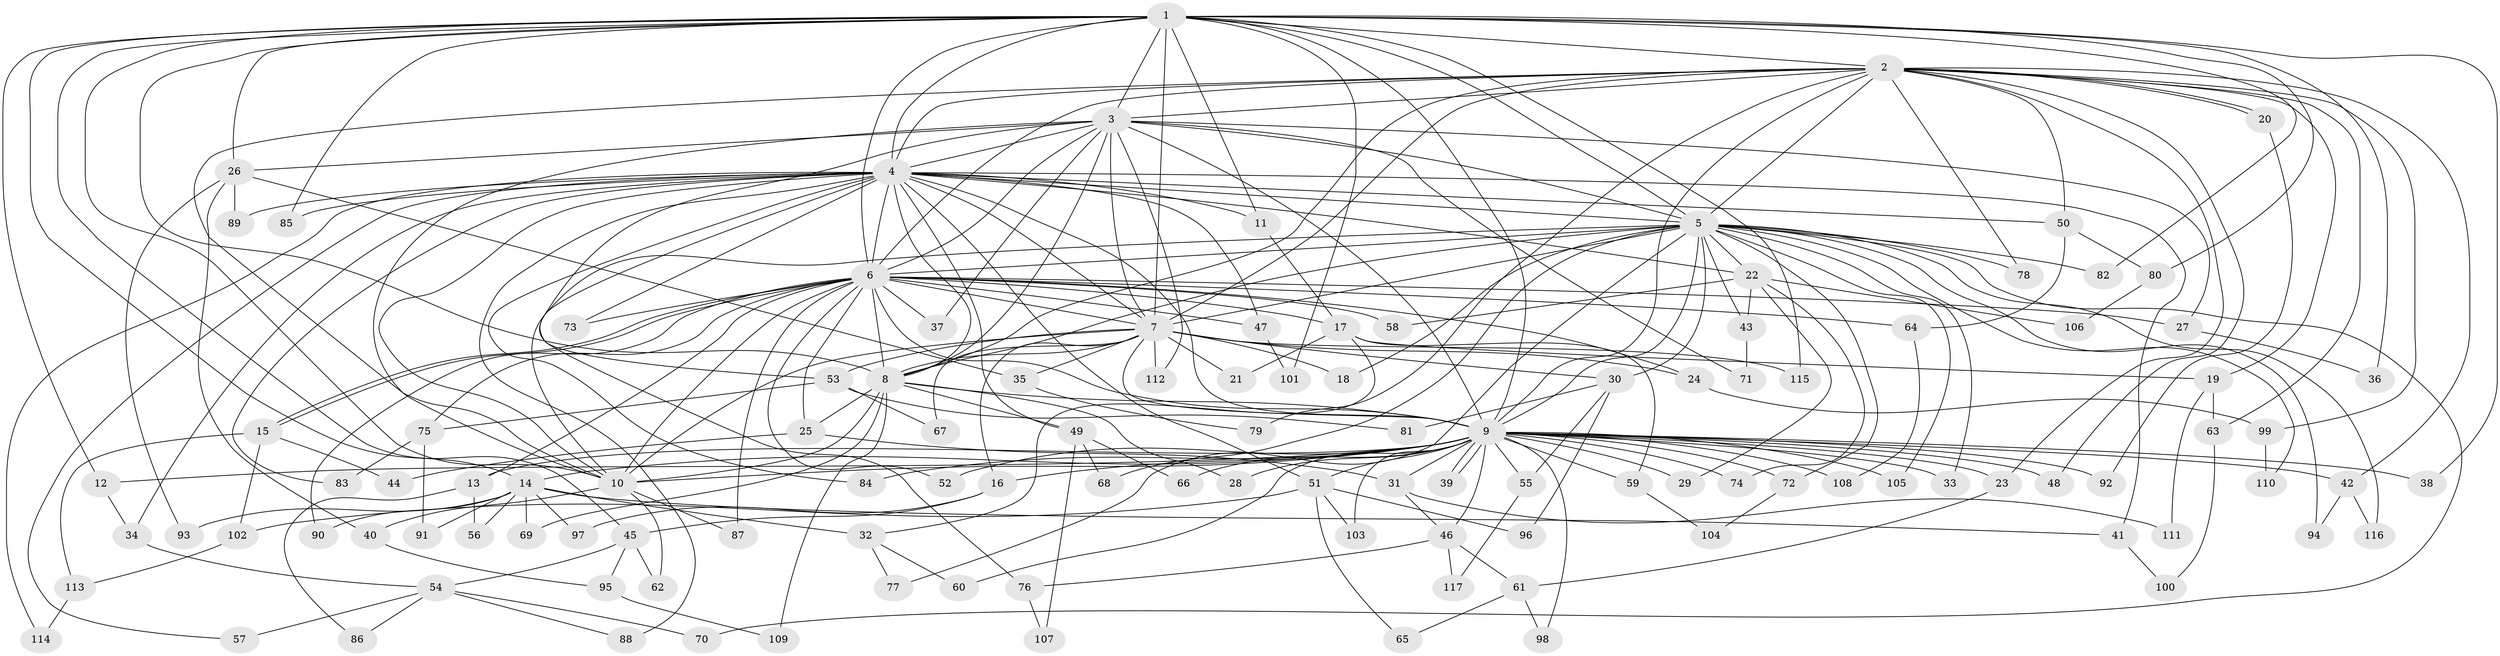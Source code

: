 // coarse degree distribution, {18: 0.012195121951219513, 17: 0.012195121951219513, 19: 0.024390243902439025, 23: 0.012195121951219513, 20: 0.012195121951219513, 13: 0.012195121951219513, 32: 0.012195121951219513, 10: 0.012195121951219513, 3: 0.17073170731707318, 8: 0.024390243902439025, 11: 0.012195121951219513, 4: 0.08536585365853659, 2: 0.4878048780487805, 6: 0.06097560975609756, 7: 0.012195121951219513, 1: 0.012195121951219513, 5: 0.024390243902439025}
// Generated by graph-tools (version 1.1) at 2025/49/03/04/25 22:49:30]
// undirected, 117 vertices, 259 edges
graph export_dot {
  node [color=gray90,style=filled];
  1;
  2;
  3;
  4;
  5;
  6;
  7;
  8;
  9;
  10;
  11;
  12;
  13;
  14;
  15;
  16;
  17;
  18;
  19;
  20;
  21;
  22;
  23;
  24;
  25;
  26;
  27;
  28;
  29;
  30;
  31;
  32;
  33;
  34;
  35;
  36;
  37;
  38;
  39;
  40;
  41;
  42;
  43;
  44;
  45;
  46;
  47;
  48;
  49;
  50;
  51;
  52;
  53;
  54;
  55;
  56;
  57;
  58;
  59;
  60;
  61;
  62;
  63;
  64;
  65;
  66;
  67;
  68;
  69;
  70;
  71;
  72;
  73;
  74;
  75;
  76;
  77;
  78;
  79;
  80;
  81;
  82;
  83;
  84;
  85;
  86;
  87;
  88;
  89;
  90;
  91;
  92;
  93;
  94;
  95;
  96;
  97;
  98;
  99;
  100;
  101;
  102;
  103;
  104;
  105;
  106;
  107;
  108;
  109;
  110;
  111;
  112;
  113;
  114;
  115;
  116;
  117;
  1 -- 2;
  1 -- 3;
  1 -- 4;
  1 -- 5;
  1 -- 6;
  1 -- 7;
  1 -- 8;
  1 -- 9;
  1 -- 10;
  1 -- 11;
  1 -- 12;
  1 -- 14;
  1 -- 26;
  1 -- 36;
  1 -- 38;
  1 -- 45;
  1 -- 80;
  1 -- 82;
  1 -- 85;
  1 -- 101;
  1 -- 115;
  2 -- 3;
  2 -- 4;
  2 -- 5;
  2 -- 6;
  2 -- 7;
  2 -- 8;
  2 -- 9;
  2 -- 10;
  2 -- 19;
  2 -- 20;
  2 -- 20;
  2 -- 23;
  2 -- 42;
  2 -- 48;
  2 -- 50;
  2 -- 63;
  2 -- 78;
  2 -- 79;
  2 -- 99;
  3 -- 4;
  3 -- 5;
  3 -- 6;
  3 -- 7;
  3 -- 8;
  3 -- 9;
  3 -- 10;
  3 -- 26;
  3 -- 27;
  3 -- 37;
  3 -- 53;
  3 -- 71;
  3 -- 112;
  4 -- 5;
  4 -- 6;
  4 -- 7;
  4 -- 8;
  4 -- 9;
  4 -- 10;
  4 -- 11;
  4 -- 22;
  4 -- 34;
  4 -- 41;
  4 -- 47;
  4 -- 49;
  4 -- 50;
  4 -- 51;
  4 -- 57;
  4 -- 73;
  4 -- 76;
  4 -- 83;
  4 -- 84;
  4 -- 85;
  4 -- 88;
  4 -- 89;
  4 -- 114;
  5 -- 6;
  5 -- 7;
  5 -- 8;
  5 -- 9;
  5 -- 10;
  5 -- 18;
  5 -- 22;
  5 -- 30;
  5 -- 33;
  5 -- 43;
  5 -- 68;
  5 -- 70;
  5 -- 72;
  5 -- 77;
  5 -- 78;
  5 -- 82;
  5 -- 94;
  5 -- 105;
  5 -- 110;
  5 -- 116;
  6 -- 7;
  6 -- 8;
  6 -- 9;
  6 -- 10;
  6 -- 13;
  6 -- 15;
  6 -- 15;
  6 -- 17;
  6 -- 24;
  6 -- 25;
  6 -- 27;
  6 -- 37;
  6 -- 47;
  6 -- 52;
  6 -- 58;
  6 -- 64;
  6 -- 73;
  6 -- 75;
  6 -- 87;
  6 -- 90;
  7 -- 8;
  7 -- 9;
  7 -- 10;
  7 -- 16;
  7 -- 18;
  7 -- 21;
  7 -- 24;
  7 -- 30;
  7 -- 35;
  7 -- 53;
  7 -- 67;
  7 -- 112;
  7 -- 115;
  8 -- 9;
  8 -- 10;
  8 -- 25;
  8 -- 28;
  8 -- 49;
  8 -- 69;
  8 -- 109;
  9 -- 10;
  9 -- 12;
  9 -- 13;
  9 -- 14;
  9 -- 16;
  9 -- 23;
  9 -- 28;
  9 -- 29;
  9 -- 31;
  9 -- 33;
  9 -- 38;
  9 -- 39;
  9 -- 39;
  9 -- 42;
  9 -- 46;
  9 -- 48;
  9 -- 51;
  9 -- 52;
  9 -- 55;
  9 -- 59;
  9 -- 60;
  9 -- 66;
  9 -- 72;
  9 -- 74;
  9 -- 84;
  9 -- 92;
  9 -- 98;
  9 -- 103;
  9 -- 105;
  9 -- 108;
  10 -- 40;
  10 -- 62;
  10 -- 87;
  11 -- 17;
  12 -- 34;
  13 -- 56;
  13 -- 86;
  14 -- 32;
  14 -- 41;
  14 -- 56;
  14 -- 69;
  14 -- 90;
  14 -- 91;
  14 -- 93;
  14 -- 97;
  15 -- 44;
  15 -- 102;
  15 -- 113;
  16 -- 45;
  16 -- 97;
  17 -- 19;
  17 -- 21;
  17 -- 32;
  17 -- 59;
  19 -- 63;
  19 -- 111;
  20 -- 92;
  22 -- 29;
  22 -- 43;
  22 -- 58;
  22 -- 74;
  22 -- 106;
  23 -- 61;
  24 -- 99;
  25 -- 31;
  25 -- 44;
  26 -- 35;
  26 -- 40;
  26 -- 89;
  26 -- 93;
  27 -- 36;
  30 -- 55;
  30 -- 81;
  30 -- 96;
  31 -- 46;
  31 -- 111;
  32 -- 60;
  32 -- 77;
  34 -- 54;
  35 -- 79;
  40 -- 95;
  41 -- 100;
  42 -- 94;
  42 -- 116;
  43 -- 71;
  45 -- 54;
  45 -- 62;
  45 -- 95;
  46 -- 61;
  46 -- 76;
  46 -- 117;
  47 -- 101;
  49 -- 66;
  49 -- 68;
  49 -- 107;
  50 -- 64;
  50 -- 80;
  51 -- 65;
  51 -- 96;
  51 -- 102;
  51 -- 103;
  53 -- 67;
  53 -- 75;
  53 -- 81;
  54 -- 57;
  54 -- 70;
  54 -- 86;
  54 -- 88;
  55 -- 117;
  59 -- 104;
  61 -- 65;
  61 -- 98;
  63 -- 100;
  64 -- 108;
  72 -- 104;
  75 -- 83;
  75 -- 91;
  76 -- 107;
  80 -- 106;
  95 -- 109;
  99 -- 110;
  102 -- 113;
  113 -- 114;
}
